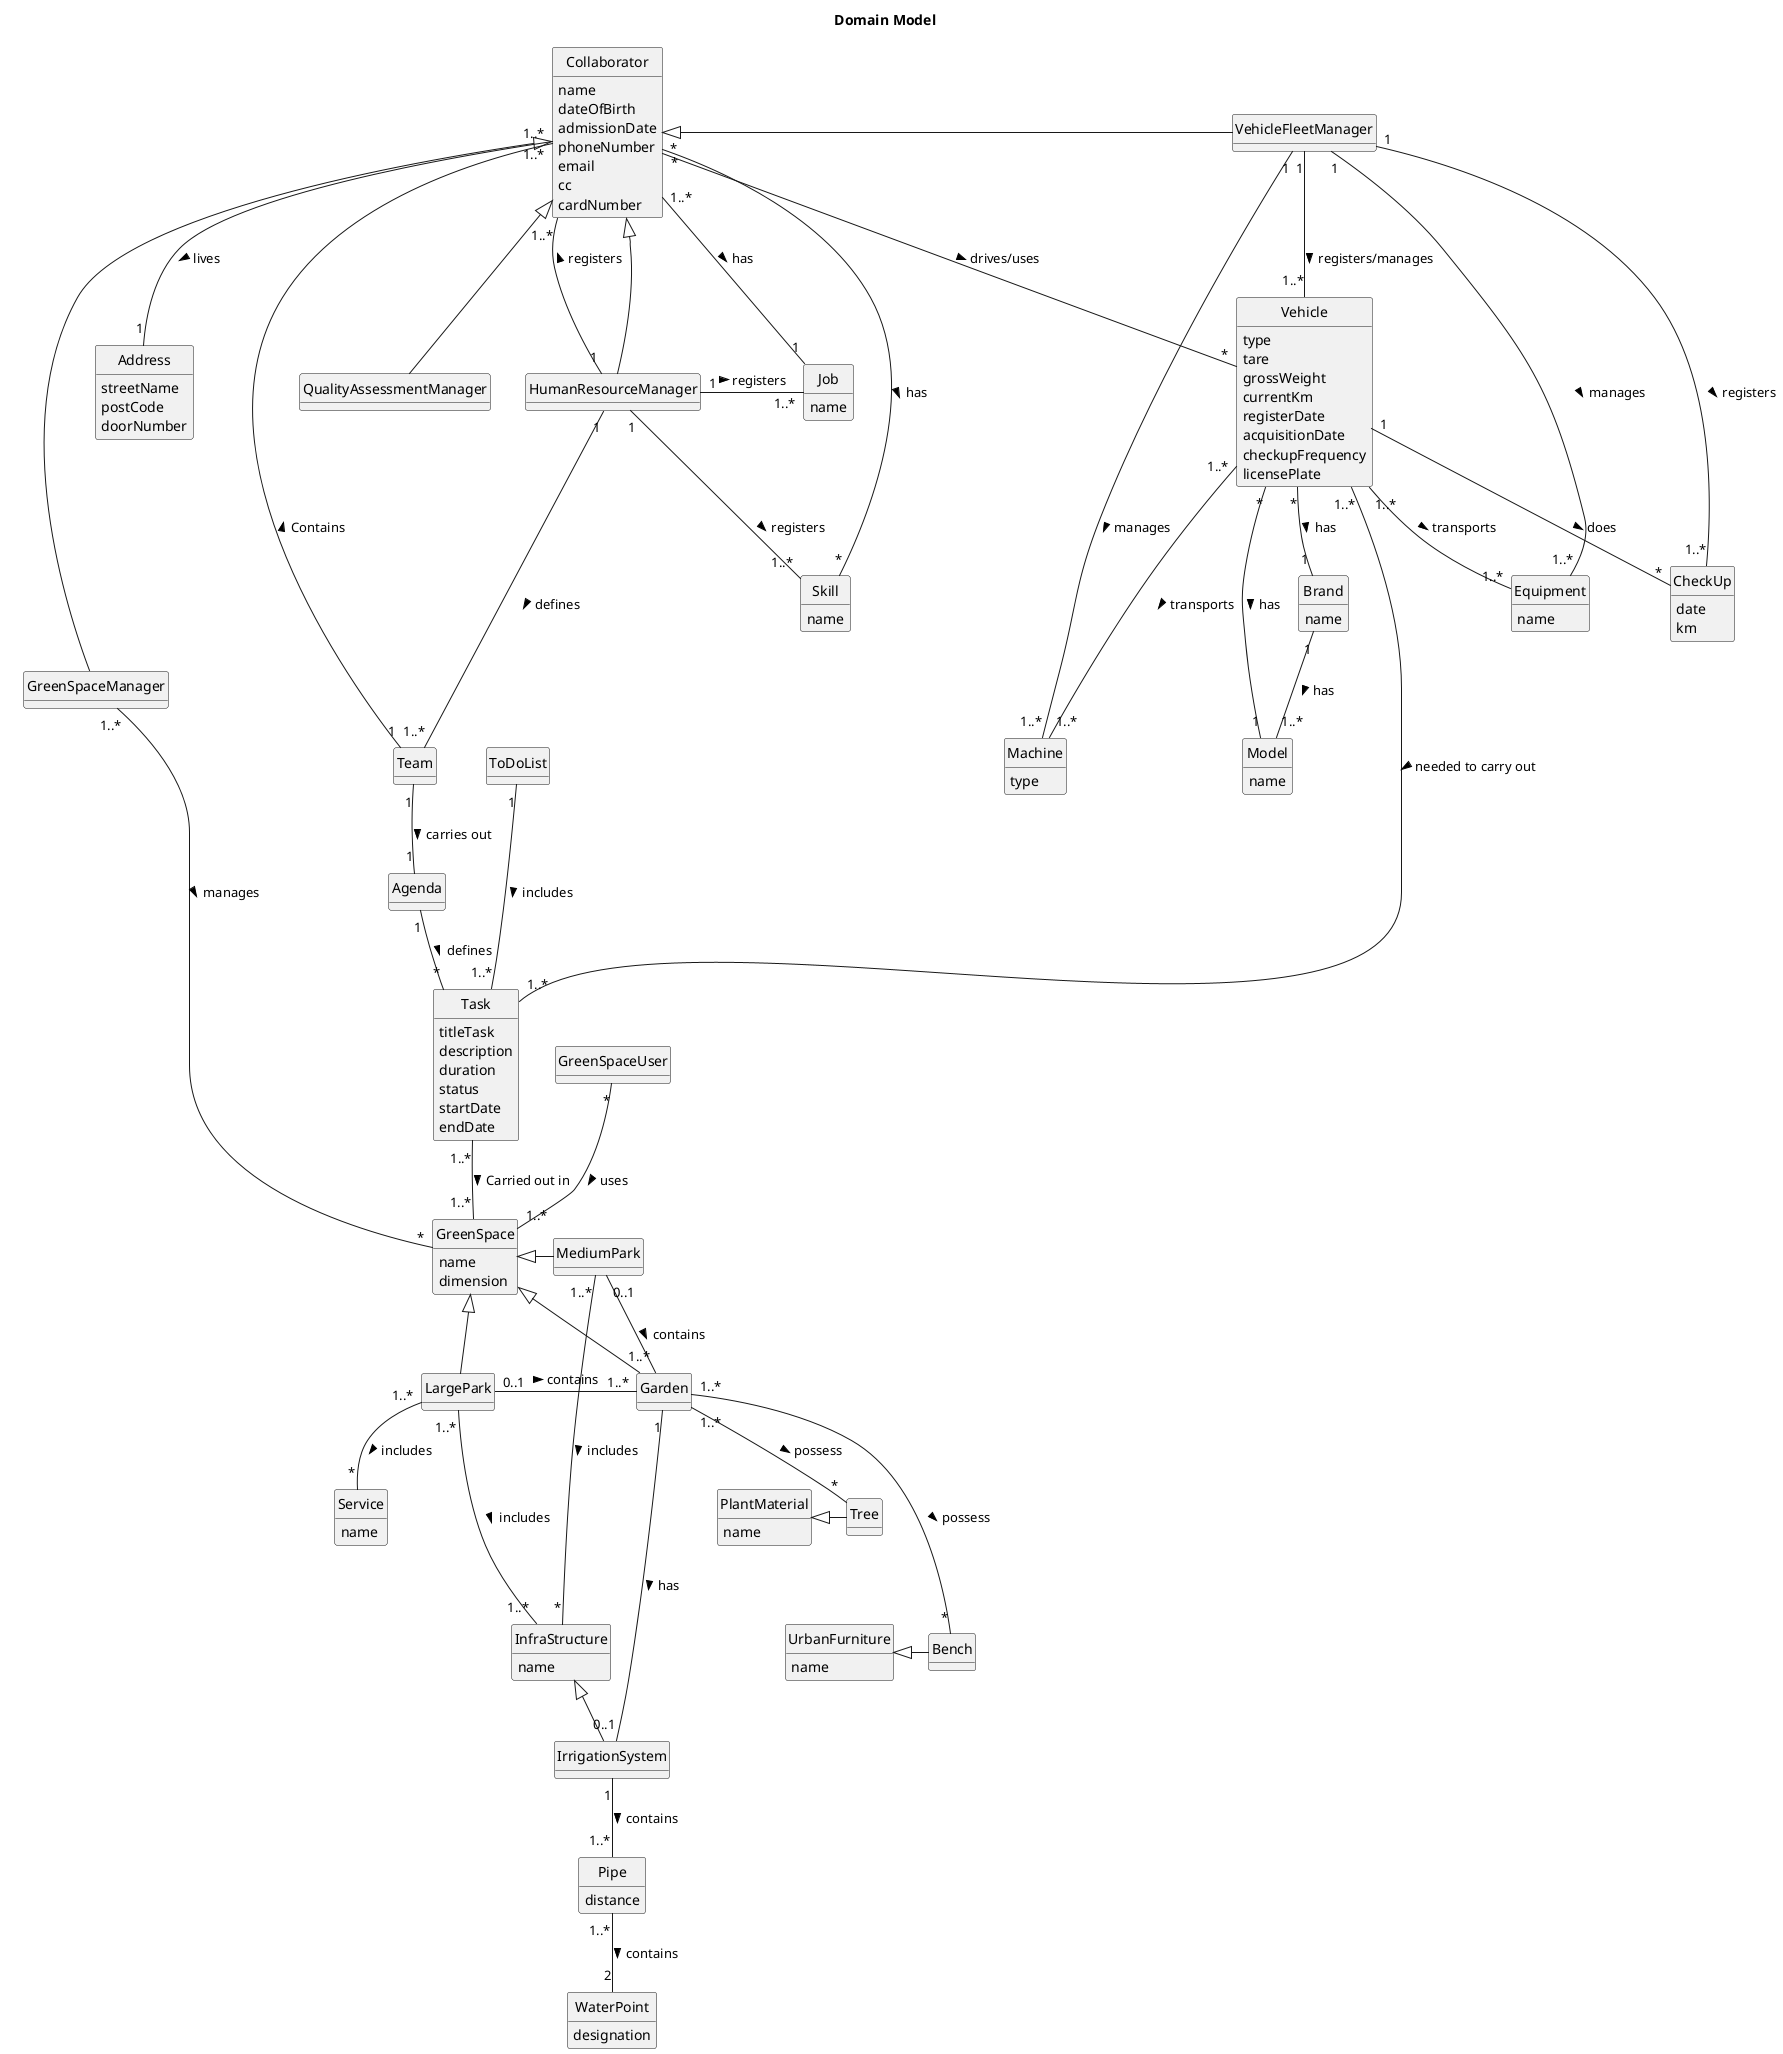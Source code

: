 @startuml
skinparam monochrome true
skinparam packageStyle rectangle
skinparam shadowing false
skinparam classAttributeIconSize 0
hide circle
hide methods

title Domain Model


class Collaborator {
    name
    dateOfBirth
    admissionDate
    phoneNumber
    email
    cc
    cardNumber

}

class Address {
    streetName
    postCode
    doorNumber
}

class VehicleFleetManager {
}

class HumanResourceManager {
}

class GreenSpaceManager{
}

class GreenSpaceUser{
}

class QualityAssessmentManager{}

class Team{}

class Agenda{}

class ToDoList{}

class Task{
    titleTask
    description
    duration
    status
    startDate
    endDate
}

class Vehicle{
    type
    tare
    grossWeight
    currentKm
    registerDate
    acquisitionDate
    checkupFrequency
    licensePlate
}

class Brand{
    name
}

class Model{
    name
}


class CheckUp{
    date
    km
}

class Skill{
    name
}

class Job{
    name
}

class MediumPark{
}

class GreenSpace{
    name
    dimension
}

class Garden{}

class LargePark{}

class PlantMaterial{
    name
}

class Tree{}

class UrbanFurniture{
    name
}

class Bench{}

class InfraStructure{
    name
}

class IrrigationSystem{}

class Pipe{
    distance
}

class WaterPoint{
    designation
}

class Service{
    name
}

class Machine{
    type
}

class Equipment{
    name
}


VehicleFleetManager "1" - "1..*" Machine :  manages >
VehicleFleetManager "1" - "1..*" Equipment :  manages >


Vehicle "1..*" - "1..*" Task :  needed to carry out >
Vehicle "1..*" --- "1..*" Machine :  transports >
Vehicle "1..*" -- "1..*" Equipment :  transports >
Vehicle "*" -- "1" Model :  has >

'Adicionar no glossario o ToDoList
ToDoList "1" --- "1..*" Task : includes >


IrrigationSystem "1" -- "1..*" Pipe : contains >
Pipe "1..*" -- "2" WaterPoint : contains >


InfraStructure <|- IrrigationSystem
Garden "1" ---- "0..1" IrrigationSystem : has >
MediumPark "1..*" -- "*" InfraStructure : includes >
LargePark "1..*" --- "1..*" InfraStructure : includes >
LargePark "1..*" -- "*" Service : includes >

Task "1..*" -- "1..*" GreenSpace :  Carried out in  >
PlantMaterial <|- Tree
Garden "1..*" -- "*" Tree : possess >

UrbanFurniture <|- Bench
Garden "1..*" --- "*" Bench : possess >


Collaborator "1..*" -- "1" Address : lives >

Vehicle "*" -- "1" Brand : has >
Brand "1" -- "1..*" Model : has >

GreenSpace <|- MediumPark
GreenSpace <|-- Garden
GreenSpace <|-- LargePark
MediumPark "0..1" -- "1..*" Garden : contains >
LargePark "0..1" - "1..*" Garden : contains >


Collaborator  <|--  QualityAssessmentManager
Collaborator  <|--  HumanResourceManager
Collaborator <|- VehicleFleetManager
Collaborator <|--- GreenSpaceManager

HumanResourceManager "1" -- "1..*" Collaborator : registers >
HumanResourceManager "1" - "1..*" Job : registers >
HumanResourceManager "1" -- "1..*" Skill : registers >
HumanResourceManager "1" -- "1..*" Team : defines >


Collaborator "*" -- "*" Vehicle : drives/uses >
Collaborator "1..*" ---- "1" Team : Contains <

Team "1" -- "1" Agenda : carries out >

Agenda "1" -- "*" Task : defines >

Vehicle "1" -- "*" CheckUp :  does >

Skill "*" -- "*" Collaborator : has <

Job "1" -- "1..*" Collaborator : has <

VehicleFleetManager "1" -- "1..*" Vehicle : registers/manages >
VehicleFleetManager "1" -- "1..*" CheckUp : registers >

GreenSpaceManager "1..*" -- "*" GreenSpace :  manages >
GreenSpaceUser "*" -- "1..*" GreenSpace :  uses >

@enduml